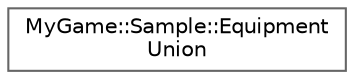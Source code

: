 digraph "Graphical Class Hierarchy"
{
 // LATEX_PDF_SIZE
  bgcolor="transparent";
  edge [fontname=Helvetica,fontsize=10,labelfontname=Helvetica,labelfontsize=10];
  node [fontname=Helvetica,fontsize=10,shape=box,height=0.2,width=0.4];
  rankdir="LR";
  Node0 [id="Node000000",label="MyGame::Sample::Equipment\lUnion",height=0.2,width=0.4,color="grey40", fillcolor="white", style="filled",URL="$structMyGame_1_1Sample_1_1EquipmentUnion.html",tooltip=" "];
}

